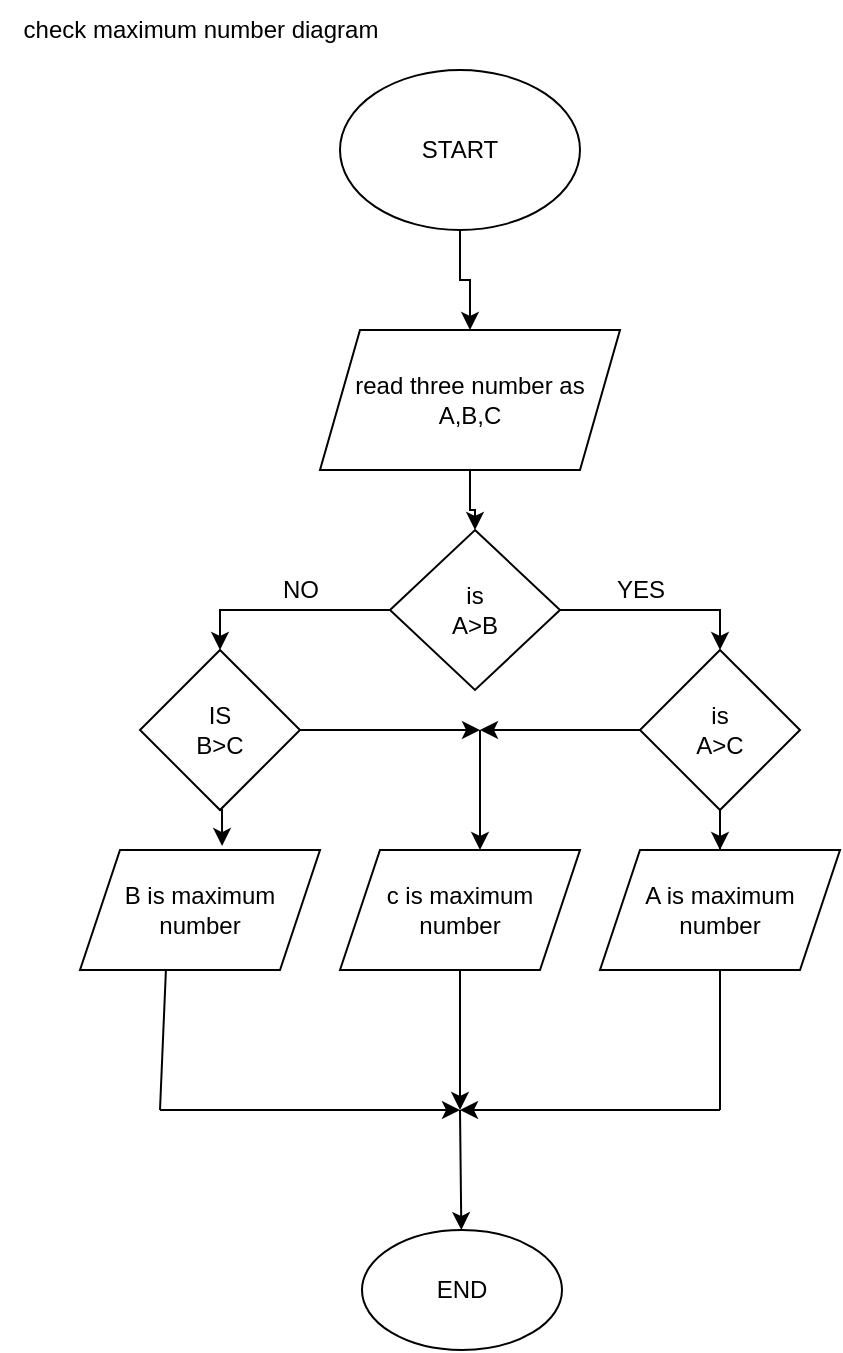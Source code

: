 <mxfile version="20.2.3" type="device"><diagram id="3WsmmVL_9xmi11mbTxva" name="Page-1"><mxGraphModel dx="868" dy="482" grid="1" gridSize="10" guides="1" tooltips="1" connect="1" arrows="1" fold="1" page="1" pageScale="1" pageWidth="850" pageHeight="1100" math="0" shadow="0"><root><mxCell id="0"/><mxCell id="1" parent="0"/><mxCell id="g35Xf0DkQumhd8fNLTq_-3" style="edgeStyle=orthogonalEdgeStyle;rounded=0;orthogonalLoop=1;jettySize=auto;html=1;entryX=0.5;entryY=0;entryDx=0;entryDy=0;" edge="1" parent="1" source="g35Xf0DkQumhd8fNLTq_-1" target="g35Xf0DkQumhd8fNLTq_-2"><mxGeometry relative="1" as="geometry"/></mxCell><mxCell id="g35Xf0DkQumhd8fNLTq_-1" value="START" style="ellipse;whiteSpace=wrap;html=1;" vertex="1" parent="1"><mxGeometry x="330" y="80" width="120" height="80" as="geometry"/></mxCell><mxCell id="g35Xf0DkQumhd8fNLTq_-5" style="edgeStyle=orthogonalEdgeStyle;rounded=0;orthogonalLoop=1;jettySize=auto;html=1;entryX=0.5;entryY=0;entryDx=0;entryDy=0;" edge="1" parent="1" source="g35Xf0DkQumhd8fNLTq_-2" target="g35Xf0DkQumhd8fNLTq_-4"><mxGeometry relative="1" as="geometry"/></mxCell><mxCell id="g35Xf0DkQumhd8fNLTq_-2" value="read three number as A,B,C" style="shape=parallelogram;perimeter=parallelogramPerimeter;whiteSpace=wrap;html=1;fixedSize=1;" vertex="1" parent="1"><mxGeometry x="320" y="210" width="150" height="70" as="geometry"/></mxCell><mxCell id="g35Xf0DkQumhd8fNLTq_-7" style="edgeStyle=orthogonalEdgeStyle;rounded=0;orthogonalLoop=1;jettySize=auto;html=1;entryX=0.5;entryY=0;entryDx=0;entryDy=0;" edge="1" parent="1" source="g35Xf0DkQumhd8fNLTq_-4" target="g35Xf0DkQumhd8fNLTq_-6"><mxGeometry relative="1" as="geometry"/></mxCell><mxCell id="g35Xf0DkQumhd8fNLTq_-9" style="edgeStyle=orthogonalEdgeStyle;rounded=0;orthogonalLoop=1;jettySize=auto;html=1;entryX=0.5;entryY=0;entryDx=0;entryDy=0;" edge="1" parent="1" source="g35Xf0DkQumhd8fNLTq_-4" target="g35Xf0DkQumhd8fNLTq_-8"><mxGeometry relative="1" as="geometry"/></mxCell><mxCell id="g35Xf0DkQumhd8fNLTq_-4" value="is&lt;br&gt;A&amp;gt;B" style="rhombus;whiteSpace=wrap;html=1;" vertex="1" parent="1"><mxGeometry x="355" y="310" width="85" height="80" as="geometry"/></mxCell><mxCell id="g35Xf0DkQumhd8fNLTq_-13" style="edgeStyle=orthogonalEdgeStyle;rounded=0;orthogonalLoop=1;jettySize=auto;html=1;entryX=0.5;entryY=0;entryDx=0;entryDy=0;" edge="1" parent="1" source="g35Xf0DkQumhd8fNLTq_-6" target="g35Xf0DkQumhd8fNLTq_-12"><mxGeometry relative="1" as="geometry"/></mxCell><mxCell id="g35Xf0DkQumhd8fNLTq_-19" style="edgeStyle=orthogonalEdgeStyle;rounded=0;orthogonalLoop=1;jettySize=auto;html=1;" edge="1" parent="1" source="g35Xf0DkQumhd8fNLTq_-6"><mxGeometry relative="1" as="geometry"><mxPoint x="400" y="410" as="targetPoint"/></mxGeometry></mxCell><mxCell id="g35Xf0DkQumhd8fNLTq_-6" value="is&lt;br&gt;A&amp;gt;C" style="rhombus;whiteSpace=wrap;html=1;" vertex="1" parent="1"><mxGeometry x="480" y="370" width="80" height="80" as="geometry"/></mxCell><mxCell id="g35Xf0DkQumhd8fNLTq_-16" style="edgeStyle=orthogonalEdgeStyle;rounded=0;orthogonalLoop=1;jettySize=auto;html=1;exitX=0.5;exitY=1;exitDx=0;exitDy=0;entryX=0.592;entryY=-0.033;entryDx=0;entryDy=0;entryPerimeter=0;" edge="1" parent="1" source="g35Xf0DkQumhd8fNLTq_-8" target="g35Xf0DkQumhd8fNLTq_-14"><mxGeometry relative="1" as="geometry"/></mxCell><mxCell id="g35Xf0DkQumhd8fNLTq_-20" style="edgeStyle=orthogonalEdgeStyle;rounded=0;orthogonalLoop=1;jettySize=auto;html=1;" edge="1" parent="1" source="g35Xf0DkQumhd8fNLTq_-8"><mxGeometry relative="1" as="geometry"><mxPoint x="400" y="410" as="targetPoint"/></mxGeometry></mxCell><mxCell id="g35Xf0DkQumhd8fNLTq_-8" value="IS&lt;br&gt;B&amp;gt;C" style="rhombus;whiteSpace=wrap;html=1;" vertex="1" parent="1"><mxGeometry x="230" y="370" width="80" height="80" as="geometry"/></mxCell><mxCell id="g35Xf0DkQumhd8fNLTq_-10" value="NO" style="text;html=1;align=center;verticalAlign=middle;resizable=0;points=[];autosize=1;strokeColor=none;fillColor=none;" vertex="1" parent="1"><mxGeometry x="290" y="325" width="40" height="30" as="geometry"/></mxCell><mxCell id="g35Xf0DkQumhd8fNLTq_-11" value="YES" style="text;html=1;align=center;verticalAlign=middle;resizable=0;points=[];autosize=1;strokeColor=none;fillColor=none;" vertex="1" parent="1"><mxGeometry x="455" y="325" width="50" height="30" as="geometry"/></mxCell><mxCell id="g35Xf0DkQumhd8fNLTq_-12" value="A is maximum number" style="shape=parallelogram;perimeter=parallelogramPerimeter;whiteSpace=wrap;html=1;fixedSize=1;" vertex="1" parent="1"><mxGeometry x="460" y="470" width="120" height="60" as="geometry"/></mxCell><mxCell id="g35Xf0DkQumhd8fNLTq_-14" value="B is maximum number" style="shape=parallelogram;perimeter=parallelogramPerimeter;whiteSpace=wrap;html=1;fixedSize=1;" vertex="1" parent="1"><mxGeometry x="200" y="470" width="120" height="60" as="geometry"/></mxCell><mxCell id="g35Xf0DkQumhd8fNLTq_-23" style="edgeStyle=orthogonalEdgeStyle;rounded=0;orthogonalLoop=1;jettySize=auto;html=1;" edge="1" parent="1" source="g35Xf0DkQumhd8fNLTq_-17"><mxGeometry relative="1" as="geometry"><mxPoint x="390" y="600" as="targetPoint"/></mxGeometry></mxCell><mxCell id="g35Xf0DkQumhd8fNLTq_-17" value="c is maximum &lt;br&gt;number" style="shape=parallelogram;perimeter=parallelogramPerimeter;whiteSpace=wrap;html=1;fixedSize=1;" vertex="1" parent="1"><mxGeometry x="330" y="470" width="120" height="60" as="geometry"/></mxCell><mxCell id="g35Xf0DkQumhd8fNLTq_-21" value="" style="endArrow=classic;html=1;rounded=0;" edge="1" parent="1"><mxGeometry width="50" height="50" relative="1" as="geometry"><mxPoint x="400" y="410" as="sourcePoint"/><mxPoint x="400" y="470" as="targetPoint"/></mxGeometry></mxCell><mxCell id="g35Xf0DkQumhd8fNLTq_-25" value="" style="endArrow=none;html=1;rounded=0;entryX=0.358;entryY=1;entryDx=0;entryDy=0;entryPerimeter=0;" edge="1" parent="1" target="g35Xf0DkQumhd8fNLTq_-14"><mxGeometry width="50" height="50" relative="1" as="geometry"><mxPoint x="240" y="600" as="sourcePoint"/><mxPoint x="450" y="450" as="targetPoint"/></mxGeometry></mxCell><mxCell id="g35Xf0DkQumhd8fNLTq_-26" value="" style="endArrow=classic;html=1;rounded=0;" edge="1" parent="1"><mxGeometry width="50" height="50" relative="1" as="geometry"><mxPoint x="240" y="600" as="sourcePoint"/><mxPoint x="390" y="600" as="targetPoint"/></mxGeometry></mxCell><mxCell id="g35Xf0DkQumhd8fNLTq_-27" value="" style="endArrow=none;html=1;rounded=0;entryX=0.5;entryY=1;entryDx=0;entryDy=0;" edge="1" parent="1" target="g35Xf0DkQumhd8fNLTq_-12"><mxGeometry width="50" height="50" relative="1" as="geometry"><mxPoint x="520" y="600" as="sourcePoint"/><mxPoint x="450" y="450" as="targetPoint"/></mxGeometry></mxCell><mxCell id="g35Xf0DkQumhd8fNLTq_-28" value="" style="endArrow=classic;html=1;rounded=0;" edge="1" parent="1"><mxGeometry width="50" height="50" relative="1" as="geometry"><mxPoint x="520" y="600" as="sourcePoint"/><mxPoint x="390" y="600" as="targetPoint"/></mxGeometry></mxCell><mxCell id="g35Xf0DkQumhd8fNLTq_-29" value="" style="endArrow=classic;html=1;rounded=0;" edge="1" parent="1" target="g35Xf0DkQumhd8fNLTq_-30"><mxGeometry width="50" height="50" relative="1" as="geometry"><mxPoint x="390" y="600" as="sourcePoint"/><mxPoint x="390" y="680" as="targetPoint"/></mxGeometry></mxCell><mxCell id="g35Xf0DkQumhd8fNLTq_-30" value="END" style="ellipse;whiteSpace=wrap;html=1;" vertex="1" parent="1"><mxGeometry x="341" y="660" width="100" height="60" as="geometry"/></mxCell><mxCell id="g35Xf0DkQumhd8fNLTq_-31" value="check maximum number diagram" style="text;html=1;align=center;verticalAlign=middle;resizable=0;points=[];autosize=1;strokeColor=none;fillColor=none;" vertex="1" parent="1"><mxGeometry x="160" y="45" width="200" height="30" as="geometry"/></mxCell></root></mxGraphModel></diagram></mxfile>